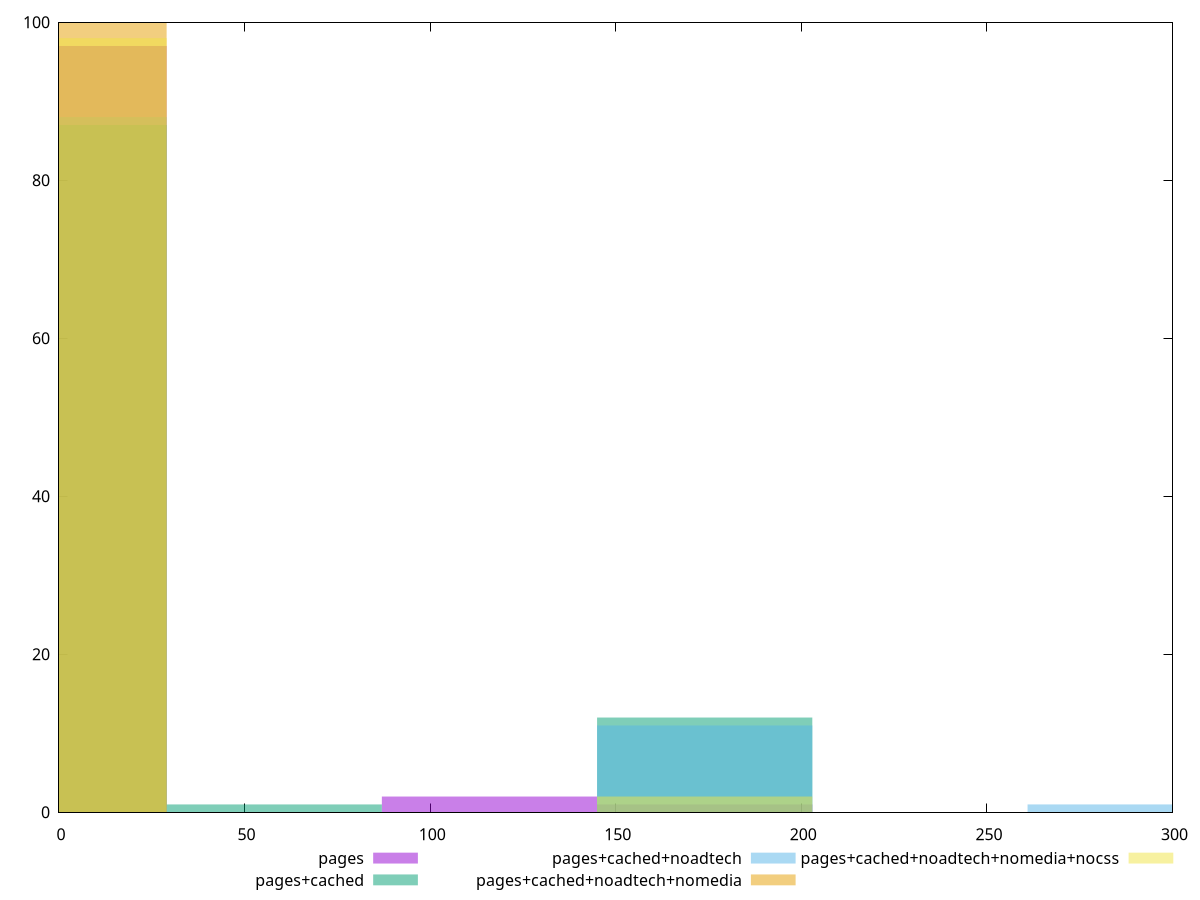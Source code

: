 reset

$pages <<EOF
173.9647438529293 1
0 97
115.97649590195286 2
EOF

$pagesCached <<EOF
0 87
173.9647438529293 12
57.98824795097643 1
EOF

$pagesCachedNoadtech <<EOF
0 88
173.9647438529293 11
289.94123975488213 1
EOF

$pagesCachedNoadtechNomedia <<EOF
0 100
EOF

$pagesCachedNoadtechNomediaNocss <<EOF
0 98
173.9647438529293 2
EOF

set key outside below
set boxwidth 57.98824795097643
set xrange [0:300]
set yrange [0:100]
set trange [0:100]
set style fill transparent solid 0.5 noborder
set terminal svg size 640, 530 enhanced background rgb 'white'
set output "report_00026_2021-02-22T21:38:55.199Z/unminified-javascript/comparison/histogram/all_raw.svg"

plot $pages title "pages" with boxes, \
     $pagesCached title "pages+cached" with boxes, \
     $pagesCachedNoadtech title "pages+cached+noadtech" with boxes, \
     $pagesCachedNoadtechNomedia title "pages+cached+noadtech+nomedia" with boxes, \
     $pagesCachedNoadtechNomediaNocss title "pages+cached+noadtech+nomedia+nocss" with boxes

reset
